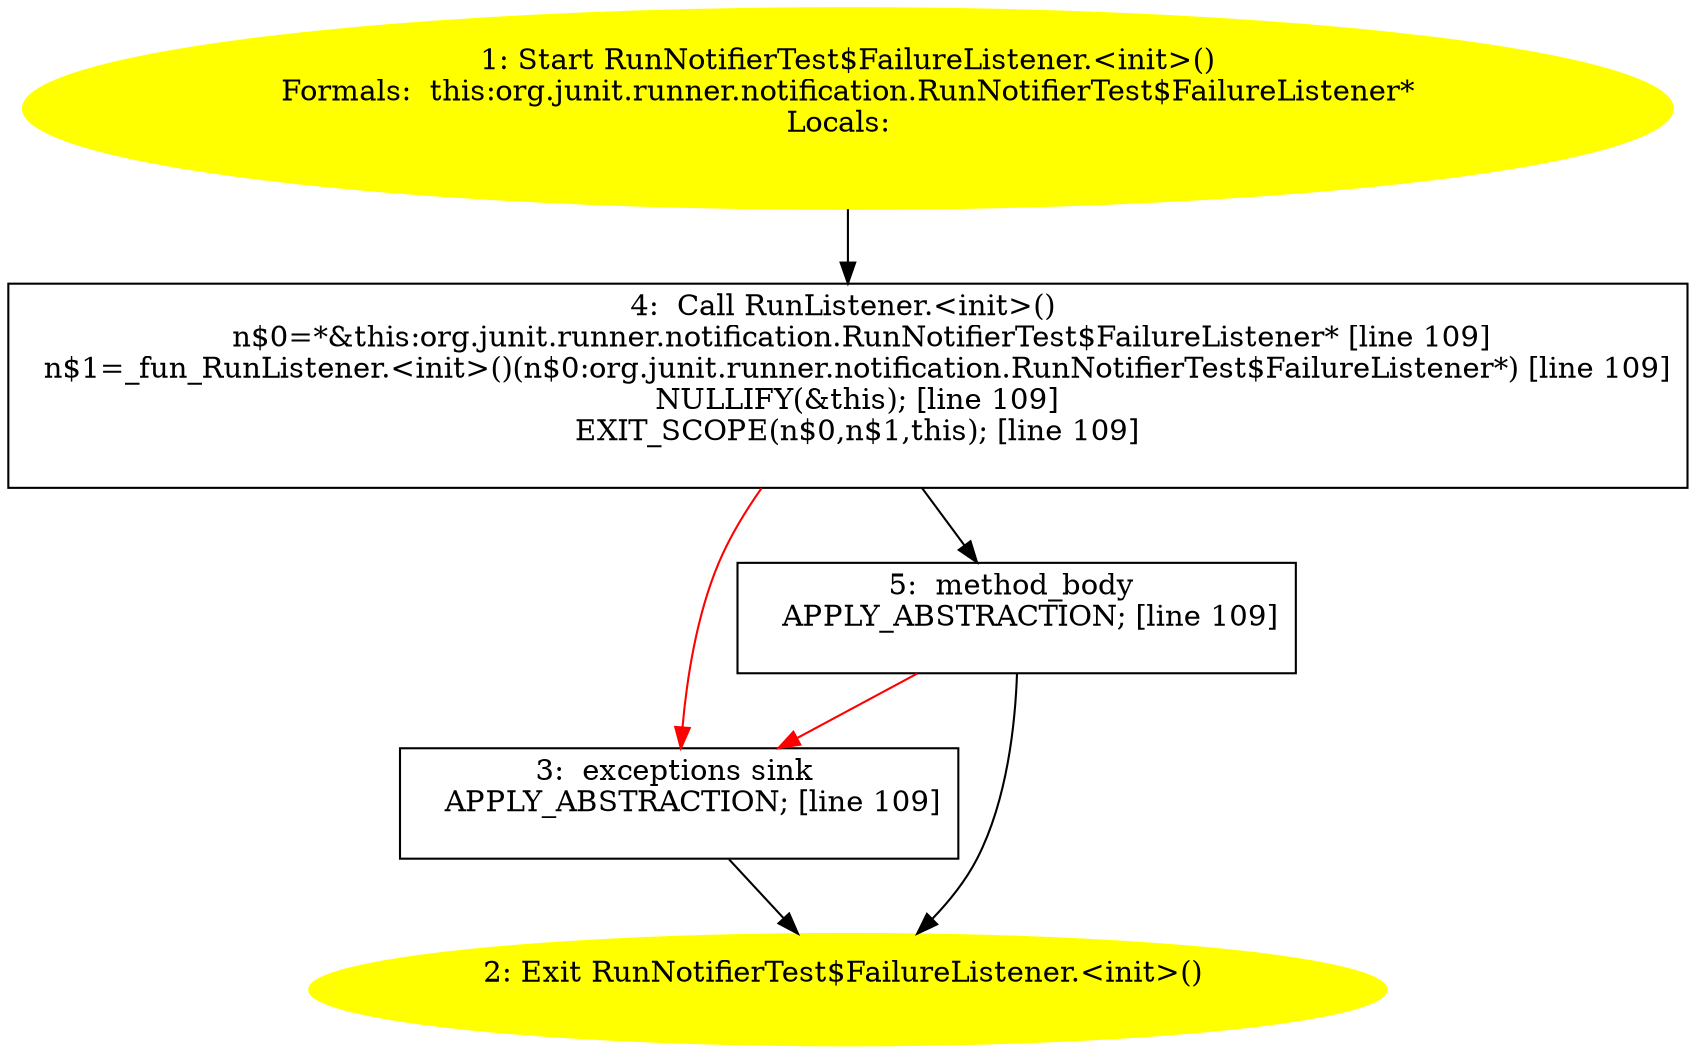 /* @generated */
digraph cfg {
"org.junit.runner.notification.RunNotifierTest$FailureListener.<init>().159056ae7f266129b2c558dc9f31c4c2_1" [label="1: Start RunNotifierTest$FailureListener.<init>()\nFormals:  this:org.junit.runner.notification.RunNotifierTest$FailureListener*\nLocals:  \n  " color=yellow style=filled]
	

	 "org.junit.runner.notification.RunNotifierTest$FailureListener.<init>().159056ae7f266129b2c558dc9f31c4c2_1" -> "org.junit.runner.notification.RunNotifierTest$FailureListener.<init>().159056ae7f266129b2c558dc9f31c4c2_4" ;
"org.junit.runner.notification.RunNotifierTest$FailureListener.<init>().159056ae7f266129b2c558dc9f31c4c2_2" [label="2: Exit RunNotifierTest$FailureListener.<init>() \n  " color=yellow style=filled]
	

"org.junit.runner.notification.RunNotifierTest$FailureListener.<init>().159056ae7f266129b2c558dc9f31c4c2_3" [label="3:  exceptions sink \n   APPLY_ABSTRACTION; [line 109]\n " shape="box"]
	

	 "org.junit.runner.notification.RunNotifierTest$FailureListener.<init>().159056ae7f266129b2c558dc9f31c4c2_3" -> "org.junit.runner.notification.RunNotifierTest$FailureListener.<init>().159056ae7f266129b2c558dc9f31c4c2_2" ;
"org.junit.runner.notification.RunNotifierTest$FailureListener.<init>().159056ae7f266129b2c558dc9f31c4c2_4" [label="4:  Call RunListener.<init>() \n   n$0=*&this:org.junit.runner.notification.RunNotifierTest$FailureListener* [line 109]\n  n$1=_fun_RunListener.<init>()(n$0:org.junit.runner.notification.RunNotifierTest$FailureListener*) [line 109]\n  NULLIFY(&this); [line 109]\n  EXIT_SCOPE(n$0,n$1,this); [line 109]\n " shape="box"]
	

	 "org.junit.runner.notification.RunNotifierTest$FailureListener.<init>().159056ae7f266129b2c558dc9f31c4c2_4" -> "org.junit.runner.notification.RunNotifierTest$FailureListener.<init>().159056ae7f266129b2c558dc9f31c4c2_5" ;
	 "org.junit.runner.notification.RunNotifierTest$FailureListener.<init>().159056ae7f266129b2c558dc9f31c4c2_4" -> "org.junit.runner.notification.RunNotifierTest$FailureListener.<init>().159056ae7f266129b2c558dc9f31c4c2_3" [color="red" ];
"org.junit.runner.notification.RunNotifierTest$FailureListener.<init>().159056ae7f266129b2c558dc9f31c4c2_5" [label="5:  method_body \n   APPLY_ABSTRACTION; [line 109]\n " shape="box"]
	

	 "org.junit.runner.notification.RunNotifierTest$FailureListener.<init>().159056ae7f266129b2c558dc9f31c4c2_5" -> "org.junit.runner.notification.RunNotifierTest$FailureListener.<init>().159056ae7f266129b2c558dc9f31c4c2_2" ;
	 "org.junit.runner.notification.RunNotifierTest$FailureListener.<init>().159056ae7f266129b2c558dc9f31c4c2_5" -> "org.junit.runner.notification.RunNotifierTest$FailureListener.<init>().159056ae7f266129b2c558dc9f31c4c2_3" [color="red" ];
}
